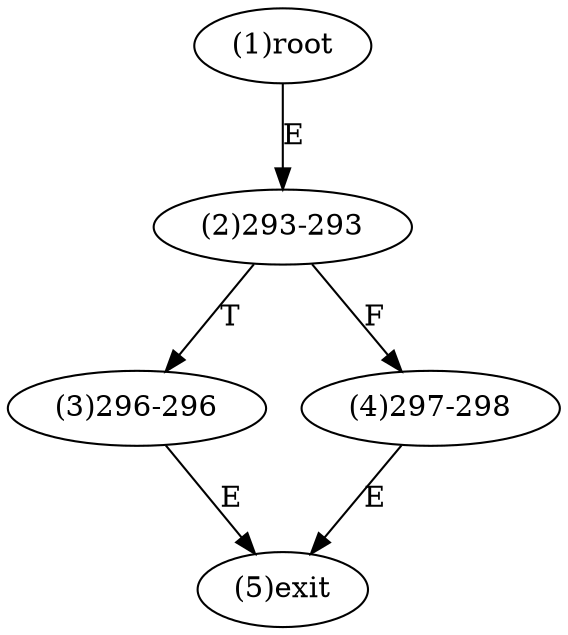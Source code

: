 digraph "" { 
1[ label="(1)root"];
2[ label="(2)293-293"];
3[ label="(3)296-296"];
4[ label="(4)297-298"];
5[ label="(5)exit"];
1->2[ label="E"];
2->4[ label="F"];
2->3[ label="T"];
3->5[ label="E"];
4->5[ label="E"];
}